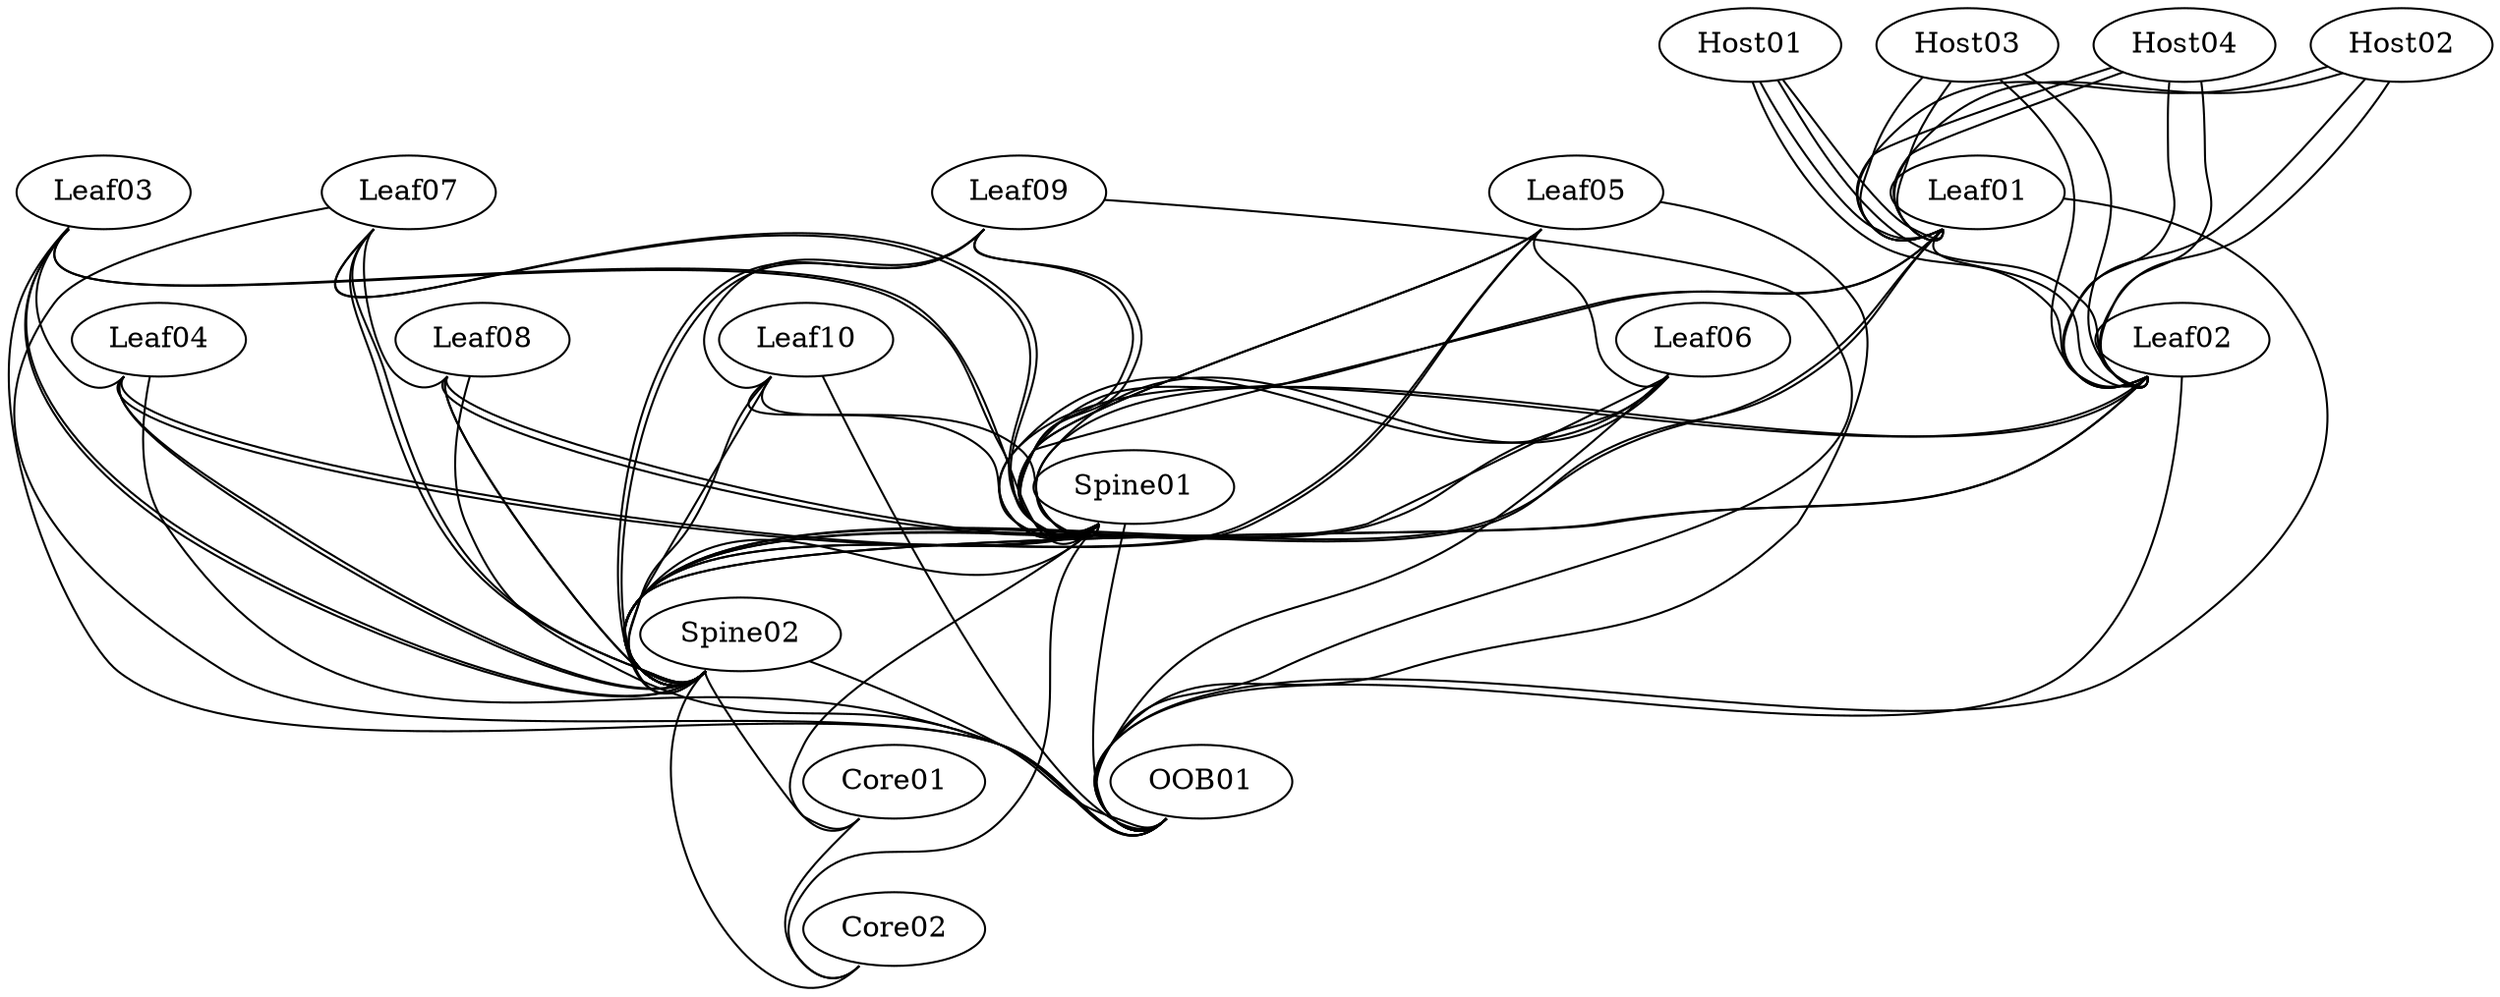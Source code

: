 graph dc1 {

 "Core01" [function="leaf" os="CumulusCommunity/cumulus-vx" memory="300" config="./helper_scripts/extra_switch_config.sh"]
 "Core02" [function="leaf" os="CumulusCommunity/cumulus-vx" memory="300" config="./helper_scripts/extra_switch_config.sh"]

 "Spine01" [function="leaf" os="CumulusCommunity/cumulus-vx" memory="300" config="./helper_scripts/extra_switch_config.sh"]
 "Spine02" [function="leaf" os="CumulusCommunity/cumulus-vx" memory="300" config="./helper_scripts/extra_switch_config.sh"]

 "Leaf01" [function="leaf" os="CumulusCommunity/cumulus-vx" memory="300" config="./helper_scripts/extra_switch_config.sh"]
 "Leaf02" [function="leaf" os="CumulusCommunity/cumulus-vx" memory="300" config="./helper_scripts/extra_switch_config.sh"]
 "Leaf03" [function="leaf" os="CumulusCommunity/cumulus-vx" memory="300" config="./helper_scripts/extra_switch_config.sh"]
 "Leaf04" [function="leaf" os="CumulusCommunity/cumulus-vx" memory="300" config="./helper_scripts/extra_switch_config.sh"]
 "Leaf05" [function="leaf" os="CumulusCommunity/cumulus-vx" memory="300" config="./helper_scripts/extra_switch_config.sh"]
 "Leaf06" [function="leaf" os="CumulusCommunity/cumulus-vx" memory="300" config="./helper_scripts/extra_switch_config.sh"]
 "Leaf07" [function="leaf" os="CumulusCommunity/cumulus-vx" memory="300" config="./helper_scripts/extra_switch_config.sh"]
 "Leaf08" [function="leaf" os="CumulusCommunity/cumulus-vx" memory="300" config="./helper_scripts/extra_switch_config.sh"]
 "Leaf09" [function="leaf" os="CumulusCommunity/cumulus-vx" memory="300" config="./helper_scripts/extra_switch_config.sh"]
 "Leaf10" [function="leaf" os="CumulusCommunity/cumulus-vx" memory="300" config="./helper_scripts/extra_switch_config.sh"]

 "Host01" [function="host" os="boxcutter/ubuntu1404" memory="400" ubuntu=True config="./helper_scripts/extra_server_config.sh"]
 "Host02" [function="host" os="boxcutter/ubuntu1404" memory="400" ubuntu=True config="./helper_scripts/extra_server_config.sh"]
 "Host03" [function="host" os="boxcutter/ubuntu1404" memory="400" ubuntu=True config="./helper_scripts/extra_server_config.sh"]
 "Host04" [function="host" os="boxcutter/ubuntu1404" memory="400" ubuntu=True config="./helper_scripts/extra_server_config.sh"]

 "OOB01" [function="leaf" os="CumulusCommunity/cumulus-vx" memory="300" config="./helper_scripts/extra_switch_config.sh"]

   "Core01":"swp48" -- "Core02":"swp48"

   "Spine01":"swp45" -- "Core01":"swp01"
   "Spine01":"swp46" -- "Core02":"swp01"
   "Spine02":"swp45" -- "Core01":"swp02"
   "Spine02":"swp46" -- "Core02":"swp02"

   "Spine01":"swp48" -- "Spine02":"swp48"

   "Spine01":"eth0" -- "OOB01":"swp1"
   "Spine02":"eth0" -- "OOB01":"swp2"

   "Leaf01":"swp43" -- "Spine01":"swp1"
   "Leaf01":"swp44" -- "Spine01":"swp2"
   "Leaf01":"swp45" -- "Spine02":"swp1"
   "Leaf01":"swp46" -- "Spine02":"swp2"

   "Leaf02":"swp43" -- "Spine01":"swp3"
   "Leaf02":"swp44" -- "Spine01":"swp4"
   "Leaf02":"swp45" -- "Spine02":"swp3"
   "Leaf02":"swp46" -- "Spine02":"swp4"

   "Leaf03":"swp43" -- "Spine01":"swp5"
   "Leaf03":"swp44" -- "Spine01":"swp6"
   "Leaf03":"swp45" -- "Spine02":"swp5"
   "Leaf03":"swp46" -- "Spine02":"swp6"

   "Leaf04":"swp43" -- "Spine01":"swp7"
   "Leaf04":"swp44" -- "Spine01":"swp8"
   "Leaf04":"swp45" -- "Spine02":"swp7"
   "Leaf04":"swp46" -- "Spine02":"swp8"

   "Leaf05":"swp43" -- "Spine01":"swp9"
   "Leaf05":"swp44" -- "Spine01":"swp10"
   "Leaf05":"swp45" -- "Spine02":"swp9"
   "Leaf05":"swp46" -- "Spine02":"swp10"

   "Leaf06":"swp43" -- "Spine01":"swp11"
   "Leaf06":"swp44" -- "Spine01":"swp12"
   "Leaf06":"swp45" -- "Spine02":"swp11"
   "Leaf06":"swp46" -- "Spine02":"swp12"

   "Leaf07":"swp43" -- "Spine01":"swp13"
   "Leaf07":"swp44" -- "Spine01":"swp14"
   "Leaf07":"swp45" -- "Spine02":"swp13"
   "Leaf07":"swp46" -- "Spine02":"swp14"

   "Leaf08":"swp43" -- "Spine01":"swp15"
   "Leaf08":"swp44" -- "Spine01":"swp16"
   "Leaf08":"swp45" -- "Spine02":"swp15"
   "Leaf08":"swp46" -- "Spine02":"swp16"

   "Leaf09":"swp43" -- "Spine01":"swp17"
   "Leaf09":"swp44" -- "Spine01":"swp18"
   "Leaf09":"swp45" -- "Spine02":"swp17"
   "Leaf09":"swp46" -- "Spine02":"swp18"

   "Leaf10":"swp43" -- "Spine01":"swp19"
   "Leaf10":"swp44" -- "Spine01":"swp20"
   "Leaf10":"swp45" -- "Spine02":"swp19"
   "Leaf10":"swp46" -- "Spine02":"swp20"

   "Leaf01":"swp48" -- "Leaf02":"swp48"
   "Leaf03":"swp48" -- "Leaf04":"swp48"
   "Leaf05":"swp48" -- "Leaf06":"swp48"
   "Leaf07":"swp48" -- "Leaf08":"swp48"
   "Leaf09":"swp48" -- "Leaf10":"swp48"

   "Leaf01":"eth0" -- "OOB01":"swp3"
   "Leaf02":"eth0" -- "OOB01":"swp4"
   "Leaf03":"eth0" -- "OOB01":"swp5"
   "Leaf04":"eth0" -- "OOB01":"swp6"
   "Leaf05":"eth0" -- "OOB01":"swp7"
   "Leaf06":"eth0" -- "OOB01":"swp8"
   "Leaf07":"eth0" -- "OOB01":"swp9"
   "Leaf08":"eth0" -- "OOB01":"swp10"
   "Leaf09":"eth0" -- "OOB01":"swp11"
   "Leaf10":"eth0" -- "OOB01":"swp12"

   "Host01":"eth0" -- "Leaf01":"swp1"
   "Host01":"eth1" -- "Leaf01":"swp2"
   "Host01":"eth2" -- "Leaf02":"swp1"
   "Host01":"eth3" -- "Leaf02":"swp2"

   "Host02":"eth0" -- "Leaf01":"swp5"
   "Host02":"eth1" -- "Leaf01":"swp6"
   "Host02":"eth2" -- "Leaf02":"swp5"
   "Host02":"eth3" -- "Leaf02":"swp6"

   "Host03":"eth0" -- "Leaf01":"swp9"
   "Host03":"eth1" -- "Leaf01":"swp10"
   "Host03":"eth2" -- "Leaf02":"swp9"
   "Host03":"eth3" -- "Leaf02":"swp10"

   "Host04":"eth0" -- "Leaf01":"swp13"
   "Host04":"eth1" -- "Leaf01":"swp14"
   "Host04":"eth2" -- "Leaf02":"swp13"
   "Host04":"eth3" -- "Leaf02":"swp14"
}
